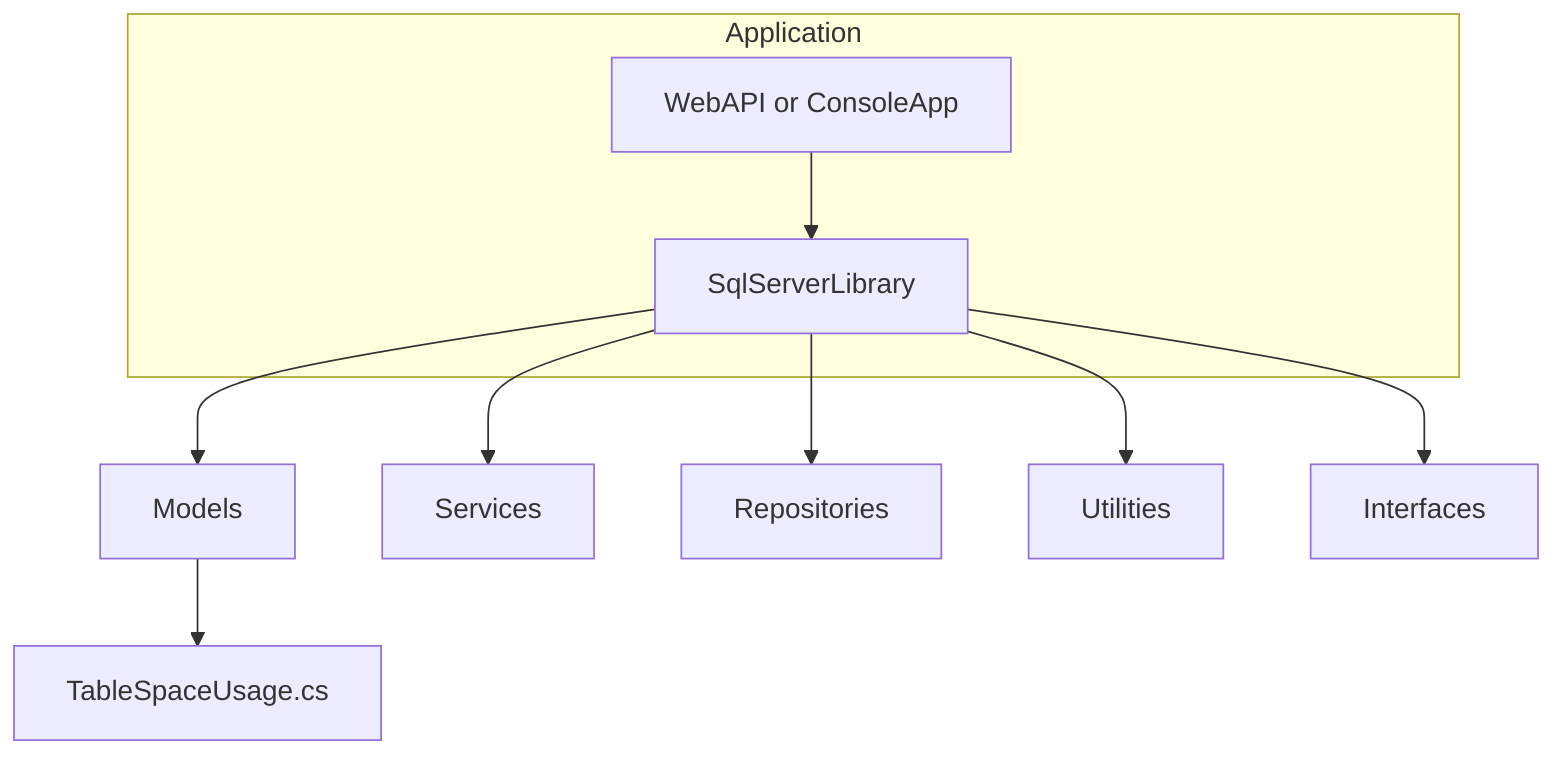 graph TD
    A[SqlServerLibrary] --> B[Models]
    B --> C[TableSpaceUsage.cs]
    A --> D[Services]
    A --> E[Repositories]
    A --> F[Utilities]
    A --> G[Interfaces]

    subgraph Application
        H[WebAPI or ConsoleApp]
        H --> A
    end